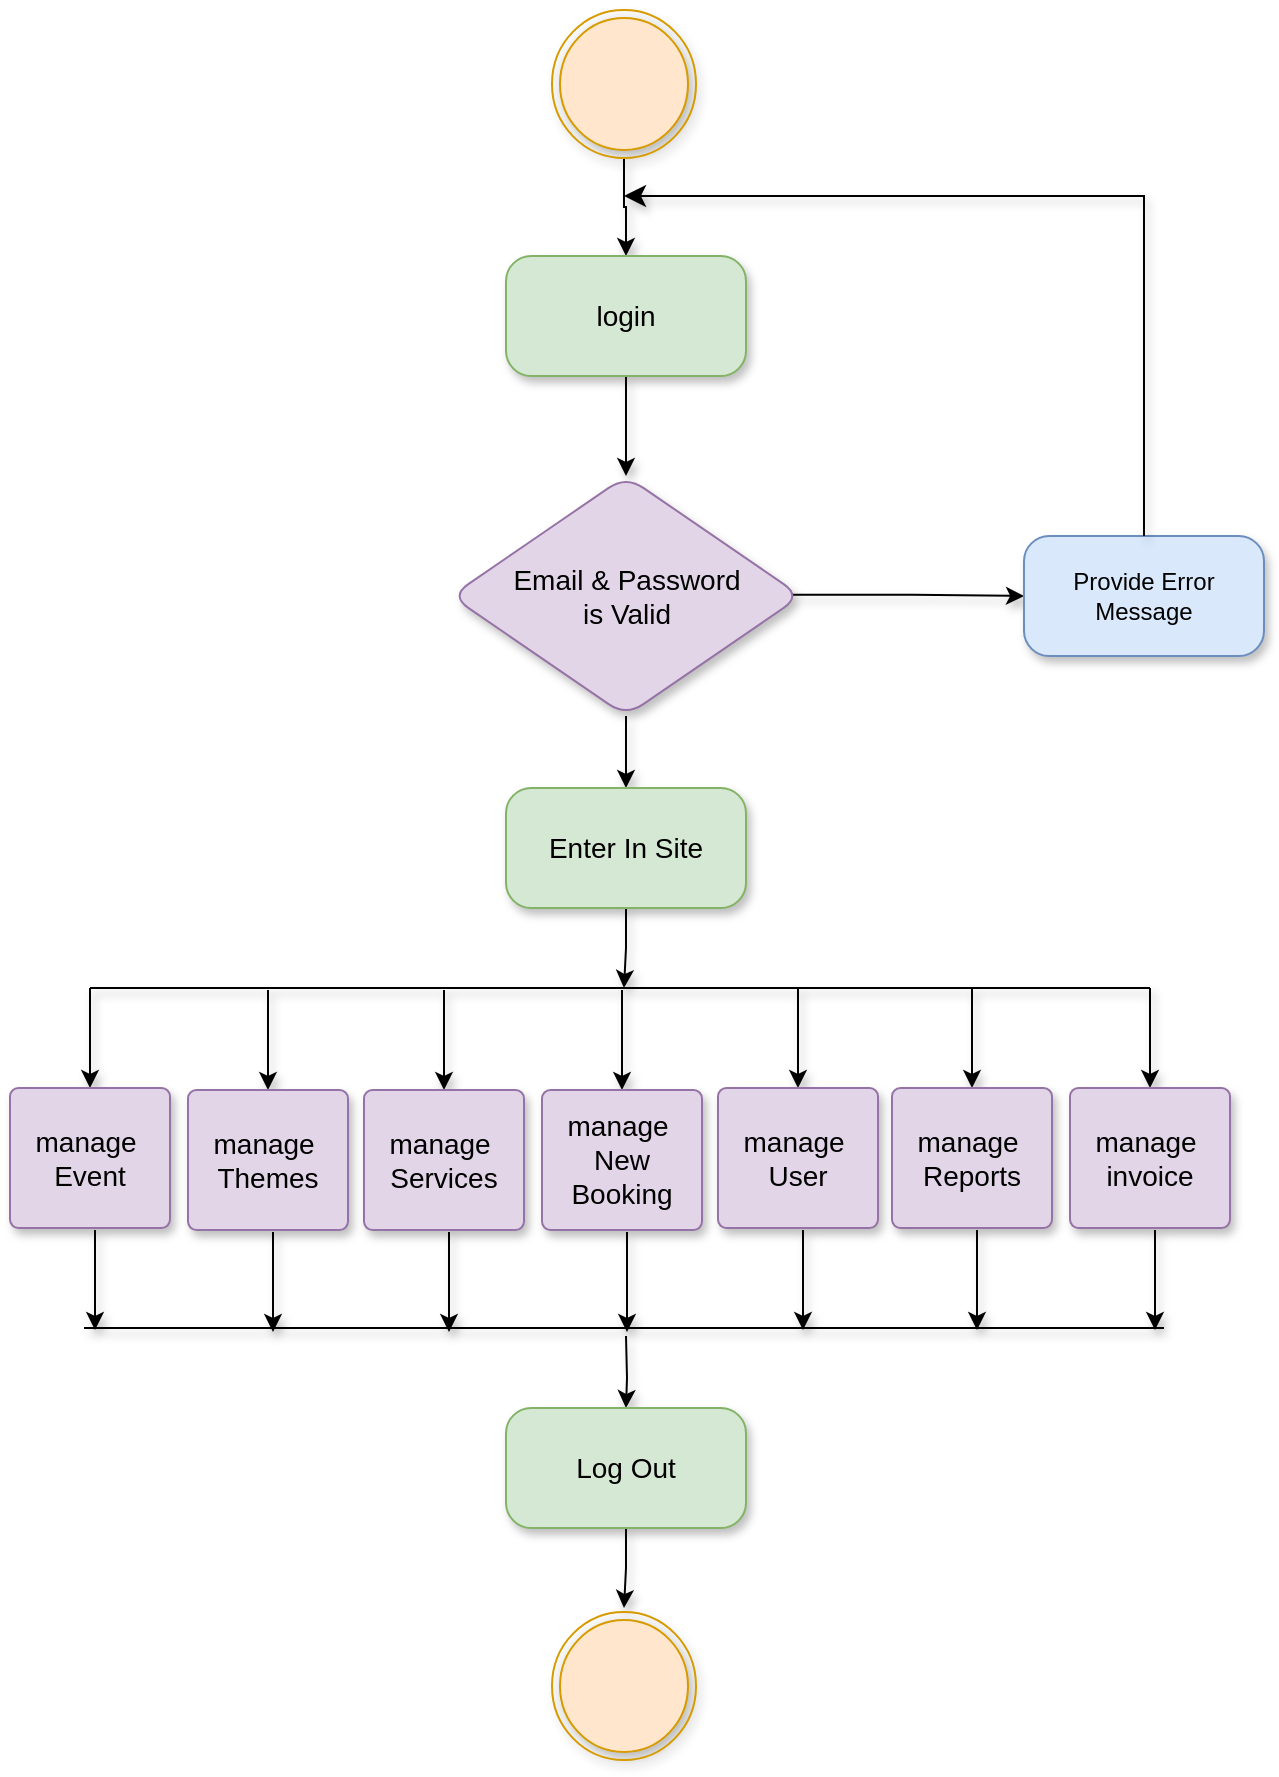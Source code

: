 <mxfile version="24.2.0" type="github" pages="2">
  <diagram name="Page-1" id="e7e014a7-5840-1c2e-5031-d8a46d1fe8dd">
    <mxGraphModel dx="2100" dy="1940" grid="1" gridSize="10" guides="1" tooltips="1" connect="1" arrows="1" fold="1" page="1" pageScale="1" pageWidth="1169" pageHeight="826" background="none" math="0" shadow="0">
      <root>
        <mxCell id="0" />
        <mxCell id="1" parent="0" />
        <mxCell id="5FIJigdoWL1tGMBGzRmV-54" value="" style="edgeStyle=orthogonalEdgeStyle;rounded=0;orthogonalLoop=1;jettySize=auto;html=1;exitX=0.5;exitY=1;exitDx=0;exitDy=0;shadow=1;" edge="1" parent="1" source="5FIJigdoWL1tGMBGzRmV-125" target="5FIJigdoWL1tGMBGzRmV-53">
          <mxGeometry relative="1" as="geometry">
            <mxPoint x="480.5" y="58" as="sourcePoint" />
          </mxGeometry>
        </mxCell>
        <mxCell id="5FIJigdoWL1tGMBGzRmV-56" value="" style="edgeStyle=orthogonalEdgeStyle;rounded=0;orthogonalLoop=1;jettySize=auto;html=1;shadow=1;" edge="1" parent="1" source="5FIJigdoWL1tGMBGzRmV-53" target="5FIJigdoWL1tGMBGzRmV-55">
          <mxGeometry relative="1" as="geometry" />
        </mxCell>
        <mxCell id="5FIJigdoWL1tGMBGzRmV-53" value="&lt;font style=&quot;font-size: 14px;&quot;&gt;login&lt;/font&gt;" style="rounded=1;whiteSpace=wrap;html=1;arcSize=21;fillColor=#d5e8d4;strokeColor=#82b366;shadow=1;" vertex="1" parent="1">
          <mxGeometry x="421" y="98" width="120" height="60" as="geometry" />
        </mxCell>
        <mxCell id="5FIJigdoWL1tGMBGzRmV-58" value="" style="edgeStyle=orthogonalEdgeStyle;rounded=0;orthogonalLoop=1;jettySize=auto;html=1;exitX=0.963;exitY=0.495;exitDx=0;exitDy=0;exitPerimeter=0;shadow=1;" edge="1" parent="1" source="5FIJigdoWL1tGMBGzRmV-55" target="5FIJigdoWL1tGMBGzRmV-57">
          <mxGeometry relative="1" as="geometry" />
        </mxCell>
        <mxCell id="5FIJigdoWL1tGMBGzRmV-66" value="" style="edgeStyle=orthogonalEdgeStyle;rounded=0;orthogonalLoop=1;jettySize=auto;html=1;shadow=1;" edge="1" parent="1" source="5FIJigdoWL1tGMBGzRmV-55" target="5FIJigdoWL1tGMBGzRmV-65">
          <mxGeometry relative="1" as="geometry" />
        </mxCell>
        <mxCell id="5FIJigdoWL1tGMBGzRmV-55" value="&lt;font style=&quot;font-size: 14px;&quot;&gt;Email &amp;amp; Password&lt;/font&gt;&lt;div&gt;&lt;font style=&quot;font-size: 14px;&quot;&gt;is Valid&lt;/font&gt;&lt;/div&gt;" style="rhombus;whiteSpace=wrap;html=1;rounded=1;arcSize=21;fillColor=#e1d5e7;strokeColor=#9673a6;shadow=1;" vertex="1" parent="1">
          <mxGeometry x="393.5" y="208" width="175" height="120" as="geometry" />
        </mxCell>
        <mxCell id="5FIJigdoWL1tGMBGzRmV-57" value="Provide Error&lt;div&gt;Message&lt;/div&gt;" style="whiteSpace=wrap;html=1;rounded=1;arcSize=21;fillColor=#dae8fc;strokeColor=#6c8ebf;shadow=1;" vertex="1" parent="1">
          <mxGeometry x="680" y="238" width="120" height="60" as="geometry" />
        </mxCell>
        <mxCell id="5FIJigdoWL1tGMBGzRmV-68" value="" style="edgeStyle=orthogonalEdgeStyle;rounded=0;orthogonalLoop=1;jettySize=auto;html=1;shadow=1;" edge="1" parent="1" source="5FIJigdoWL1tGMBGzRmV-65">
          <mxGeometry relative="1" as="geometry">
            <mxPoint x="480" y="464" as="targetPoint" />
          </mxGeometry>
        </mxCell>
        <mxCell id="5FIJigdoWL1tGMBGzRmV-65" value="&lt;font style=&quot;font-size: 14px;&quot;&gt;Enter In Site&lt;/font&gt;" style="whiteSpace=wrap;html=1;rounded=1;arcSize=21;fillColor=#d5e8d4;strokeColor=#82b366;shadow=1;" vertex="1" parent="1">
          <mxGeometry x="421" y="364" width="120" height="60" as="geometry" />
        </mxCell>
        <mxCell id="5FIJigdoWL1tGMBGzRmV-69" value="" style="edgeStyle=segmentEdgeStyle;endArrow=classic;html=1;curved=0;rounded=0;endSize=8;startSize=8;exitX=0.5;exitY=0;exitDx=0;exitDy=0;shadow=1;" edge="1" parent="1" source="5FIJigdoWL1tGMBGzRmV-57">
          <mxGeometry width="50" height="50" relative="1" as="geometry">
            <mxPoint x="640" y="138" as="sourcePoint" />
            <mxPoint x="480" y="68" as="targetPoint" />
            <Array as="points">
              <mxPoint x="740" y="68" />
            </Array>
          </mxGeometry>
        </mxCell>
        <mxCell id="5FIJigdoWL1tGMBGzRmV-80" value="" style="endArrow=none;html=1;rounded=0;shadow=1;" edge="1" parent="1">
          <mxGeometry width="50" height="50" relative="1" as="geometry">
            <mxPoint x="213" y="464" as="sourcePoint" />
            <mxPoint x="743" y="464" as="targetPoint" />
            <Array as="points">
              <mxPoint x="633" y="464" />
            </Array>
          </mxGeometry>
        </mxCell>
        <mxCell id="5FIJigdoWL1tGMBGzRmV-81" value="" style="endArrow=classic;html=1;rounded=0;shadow=1;" edge="1" parent="1">
          <mxGeometry width="50" height="50" relative="1" as="geometry">
            <mxPoint x="213" y="464" as="sourcePoint" />
            <mxPoint x="213" y="514" as="targetPoint" />
          </mxGeometry>
        </mxCell>
        <mxCell id="5FIJigdoWL1tGMBGzRmV-83" value="&lt;font style=&quot;font-size: 14px;&quot;&gt;manage&amp;nbsp;&lt;/font&gt;&lt;div&gt;&lt;font style=&quot;font-size: 14px;&quot;&gt;Event&lt;/font&gt;&lt;/div&gt;" style="whiteSpace=wrap;html=1;rounded=1;arcSize=6;glass=0;fillColor=#e1d5e7;strokeColor=#9673a6;shadow=1;" vertex="1" parent="1">
          <mxGeometry x="173" y="514" width="80" height="70" as="geometry" />
        </mxCell>
        <mxCell id="5FIJigdoWL1tGMBGzRmV-85" value="" style="endArrow=classic;html=1;rounded=0;shadow=1;" edge="1" parent="1">
          <mxGeometry width="50" height="50" relative="1" as="geometry">
            <mxPoint x="302" y="465" as="sourcePoint" />
            <mxPoint x="302" y="515" as="targetPoint" />
          </mxGeometry>
        </mxCell>
        <mxCell id="5FIJigdoWL1tGMBGzRmV-86" value="&lt;font style=&quot;font-size: 14px;&quot;&gt;manage&amp;nbsp;&lt;/font&gt;&lt;div&gt;&lt;span style=&quot;font-size: 14px;&quot;&gt;Themes&lt;/span&gt;&lt;/div&gt;" style="whiteSpace=wrap;html=1;rounded=1;arcSize=6;fillColor=#e1d5e7;strokeColor=#9673a6;shadow=1;" vertex="1" parent="1">
          <mxGeometry x="262" y="515" width="80" height="70" as="geometry" />
        </mxCell>
        <mxCell id="5FIJigdoWL1tGMBGzRmV-87" value="" style="endArrow=classic;html=1;rounded=0;shadow=1;" edge="1" parent="1">
          <mxGeometry width="50" height="50" relative="1" as="geometry">
            <mxPoint x="390" y="465" as="sourcePoint" />
            <mxPoint x="390" y="515" as="targetPoint" />
          </mxGeometry>
        </mxCell>
        <mxCell id="5FIJigdoWL1tGMBGzRmV-88" value="&lt;font style=&quot;font-size: 14px;&quot;&gt;manage&amp;nbsp;&lt;/font&gt;&lt;div&gt;&lt;span style=&quot;font-size: 14px;&quot;&gt;Services&lt;/span&gt;&lt;/div&gt;" style="whiteSpace=wrap;html=1;rounded=1;arcSize=6;fillColor=#e1d5e7;strokeColor=#9673a6;shadow=1;" vertex="1" parent="1">
          <mxGeometry x="350" y="515" width="80" height="70" as="geometry" />
        </mxCell>
        <mxCell id="5FIJigdoWL1tGMBGzRmV-89" value="" style="endArrow=classic;html=1;rounded=0;shadow=1;" edge="1" parent="1">
          <mxGeometry width="50" height="50" relative="1" as="geometry">
            <mxPoint x="479" y="465" as="sourcePoint" />
            <mxPoint x="479" y="515" as="targetPoint" />
          </mxGeometry>
        </mxCell>
        <mxCell id="5FIJigdoWL1tGMBGzRmV-90" value="&lt;font style=&quot;font-size: 14px;&quot;&gt;manage&amp;nbsp;&lt;/font&gt;&lt;div&gt;&lt;span style=&quot;font-size: 14px;&quot;&gt;New Booking&lt;/span&gt;&lt;/div&gt;" style="whiteSpace=wrap;html=1;rounded=1;arcSize=6;fillColor=#e1d5e7;strokeColor=#9673a6;shadow=1;" vertex="1" parent="1">
          <mxGeometry x="439" y="515" width="80" height="70" as="geometry" />
        </mxCell>
        <mxCell id="5FIJigdoWL1tGMBGzRmV-93" value="" style="endArrow=classic;html=1;rounded=0;shadow=1;" edge="1" parent="1">
          <mxGeometry width="50" height="50" relative="1" as="geometry">
            <mxPoint x="567" y="464" as="sourcePoint" />
            <mxPoint x="567" y="514" as="targetPoint" />
          </mxGeometry>
        </mxCell>
        <mxCell id="5FIJigdoWL1tGMBGzRmV-94" value="&lt;font style=&quot;font-size: 14px;&quot;&gt;manage&amp;nbsp;&lt;/font&gt;&lt;div style=&quot;font-size: 14px;&quot;&gt;User&lt;/div&gt;" style="whiteSpace=wrap;html=1;rounded=1;arcSize=6;fillColor=#e1d5e7;strokeColor=#9673a6;shadow=1;" vertex="1" parent="1">
          <mxGeometry x="527" y="514" width="80" height="70" as="geometry" />
        </mxCell>
        <mxCell id="5FIJigdoWL1tGMBGzRmV-96" value="" style="endArrow=classic;html=1;rounded=0;shadow=1;" edge="1" parent="1">
          <mxGeometry width="50" height="50" relative="1" as="geometry">
            <mxPoint x="654" y="464" as="sourcePoint" />
            <mxPoint x="654" y="514" as="targetPoint" />
          </mxGeometry>
        </mxCell>
        <mxCell id="5FIJigdoWL1tGMBGzRmV-97" value="&lt;font style=&quot;font-size: 14px;&quot;&gt;manage&amp;nbsp;&lt;/font&gt;&lt;div style=&quot;font-size: 14px;&quot;&gt;Reports&lt;/div&gt;" style="whiteSpace=wrap;html=1;rounded=1;arcSize=6;fillColor=#e1d5e7;strokeColor=#9673a6;shadow=1;" vertex="1" parent="1">
          <mxGeometry x="614" y="514" width="80" height="70" as="geometry" />
        </mxCell>
        <mxCell id="5FIJigdoWL1tGMBGzRmV-98" value="" style="endArrow=classic;html=1;rounded=0;shadow=1;" edge="1" parent="1">
          <mxGeometry width="50" height="50" relative="1" as="geometry">
            <mxPoint x="743" y="464" as="sourcePoint" />
            <mxPoint x="743" y="514" as="targetPoint" />
          </mxGeometry>
        </mxCell>
        <mxCell id="5FIJigdoWL1tGMBGzRmV-99" value="&lt;font style=&quot;font-size: 14px;&quot;&gt;manage&amp;nbsp;&lt;/font&gt;&lt;div style=&quot;font-size: 14px;&quot;&gt;invoice&lt;/div&gt;" style="whiteSpace=wrap;html=1;rounded=1;arcSize=6;fillColor=#e1d5e7;strokeColor=#9673a6;shadow=1;" vertex="1" parent="1">
          <mxGeometry x="703" y="514" width="80" height="70" as="geometry" />
        </mxCell>
        <mxCell id="5FIJigdoWL1tGMBGzRmV-108" value="" style="endArrow=none;html=1;rounded=0;shadow=1;" edge="1" parent="1">
          <mxGeometry width="50" height="50" relative="1" as="geometry">
            <mxPoint x="210" y="634" as="sourcePoint" />
            <mxPoint x="750" y="634" as="targetPoint" />
            <Array as="points">
              <mxPoint x="630" y="634" />
            </Array>
          </mxGeometry>
        </mxCell>
        <mxCell id="5FIJigdoWL1tGMBGzRmV-109" value="" style="endArrow=classic;html=1;rounded=0;shadow=1;" edge="1" parent="1">
          <mxGeometry width="50" height="50" relative="1" as="geometry">
            <mxPoint x="215.5" y="585" as="sourcePoint" />
            <mxPoint x="215.5" y="635" as="targetPoint" />
          </mxGeometry>
        </mxCell>
        <mxCell id="5FIJigdoWL1tGMBGzRmV-110" value="" style="endArrow=classic;html=1;rounded=0;shadow=1;" edge="1" parent="1">
          <mxGeometry width="50" height="50" relative="1" as="geometry">
            <mxPoint x="304.5" y="586" as="sourcePoint" />
            <mxPoint x="304.5" y="636" as="targetPoint" />
          </mxGeometry>
        </mxCell>
        <mxCell id="5FIJigdoWL1tGMBGzRmV-111" value="" style="endArrow=classic;html=1;rounded=0;shadow=1;" edge="1" parent="1">
          <mxGeometry width="50" height="50" relative="1" as="geometry">
            <mxPoint x="392.5" y="586" as="sourcePoint" />
            <mxPoint x="392.5" y="636" as="targetPoint" />
          </mxGeometry>
        </mxCell>
        <mxCell id="5FIJigdoWL1tGMBGzRmV-112" value="" style="endArrow=classic;html=1;rounded=0;shadow=1;" edge="1" parent="1">
          <mxGeometry width="50" height="50" relative="1" as="geometry">
            <mxPoint x="481.5" y="586" as="sourcePoint" />
            <mxPoint x="481.5" y="636" as="targetPoint" />
          </mxGeometry>
        </mxCell>
        <mxCell id="5FIJigdoWL1tGMBGzRmV-113" value="" style="endArrow=classic;html=1;rounded=0;shadow=1;" edge="1" parent="1">
          <mxGeometry width="50" height="50" relative="1" as="geometry">
            <mxPoint x="569.5" y="585" as="sourcePoint" />
            <mxPoint x="569.5" y="635" as="targetPoint" />
          </mxGeometry>
        </mxCell>
        <mxCell id="5FIJigdoWL1tGMBGzRmV-114" value="" style="endArrow=classic;html=1;rounded=0;shadow=1;" edge="1" parent="1">
          <mxGeometry width="50" height="50" relative="1" as="geometry">
            <mxPoint x="656.5" y="585" as="sourcePoint" />
            <mxPoint x="656.5" y="635" as="targetPoint" />
          </mxGeometry>
        </mxCell>
        <mxCell id="5FIJigdoWL1tGMBGzRmV-115" value="" style="endArrow=classic;html=1;rounded=0;shadow=1;" edge="1" parent="1">
          <mxGeometry width="50" height="50" relative="1" as="geometry">
            <mxPoint x="745.5" y="585" as="sourcePoint" />
            <mxPoint x="745.5" y="635" as="targetPoint" />
          </mxGeometry>
        </mxCell>
        <mxCell id="5FIJigdoWL1tGMBGzRmV-119" value="" style="edgeStyle=orthogonalEdgeStyle;rounded=0;orthogonalLoop=1;jettySize=auto;html=1;shadow=1;" edge="1" parent="1" target="5FIJigdoWL1tGMBGzRmV-121">
          <mxGeometry relative="1" as="geometry">
            <mxPoint x="481" y="638" as="sourcePoint" />
          </mxGeometry>
        </mxCell>
        <mxCell id="5FIJigdoWL1tGMBGzRmV-120" value="" style="edgeStyle=orthogonalEdgeStyle;rounded=0;orthogonalLoop=1;jettySize=auto;html=1;shadow=1;" edge="1" parent="1" source="5FIJigdoWL1tGMBGzRmV-121">
          <mxGeometry relative="1" as="geometry">
            <mxPoint x="480" y="774" as="targetPoint" />
          </mxGeometry>
        </mxCell>
        <mxCell id="5FIJigdoWL1tGMBGzRmV-121" value="&lt;font style=&quot;font-size: 14px;&quot;&gt;Log Out&lt;/font&gt;" style="whiteSpace=wrap;html=1;rounded=1;arcSize=21;fillColor=#d5e8d4;strokeColor=#82b366;shadow=1;" vertex="1" parent="1">
          <mxGeometry x="421" y="674" width="120" height="60" as="geometry" />
        </mxCell>
        <mxCell id="5FIJigdoWL1tGMBGzRmV-123" value="" style="ellipse;html=1;shape=endState;fillColor=#ffe6cc;strokeColor=#d79b00;shadow=1;" vertex="1" parent="1">
          <mxGeometry x="444" y="776" width="72" height="74" as="geometry" />
        </mxCell>
        <mxCell id="5FIJigdoWL1tGMBGzRmV-125" value="" style="ellipse;html=1;shape=endState;fillColor=#ffe6cc;strokeColor=#d79b00;shadow=1;" vertex="1" parent="1">
          <mxGeometry x="444" y="-25" width="72" height="74" as="geometry" />
        </mxCell>
      </root>
    </mxGraphModel>
  </diagram>
  <diagram id="F0urwtcc_CpwcmZfj7GW" name="Page-2">
    <mxGraphModel dx="1050" dy="557" grid="1" gridSize="10" guides="1" tooltips="1" connect="1" arrows="1" fold="1" page="1" pageScale="1" pageWidth="827" pageHeight="1169" math="0" shadow="0">
      <root>
        <mxCell id="0" />
        <mxCell id="1" parent="0" />
      </root>
    </mxGraphModel>
  </diagram>
</mxfile>
